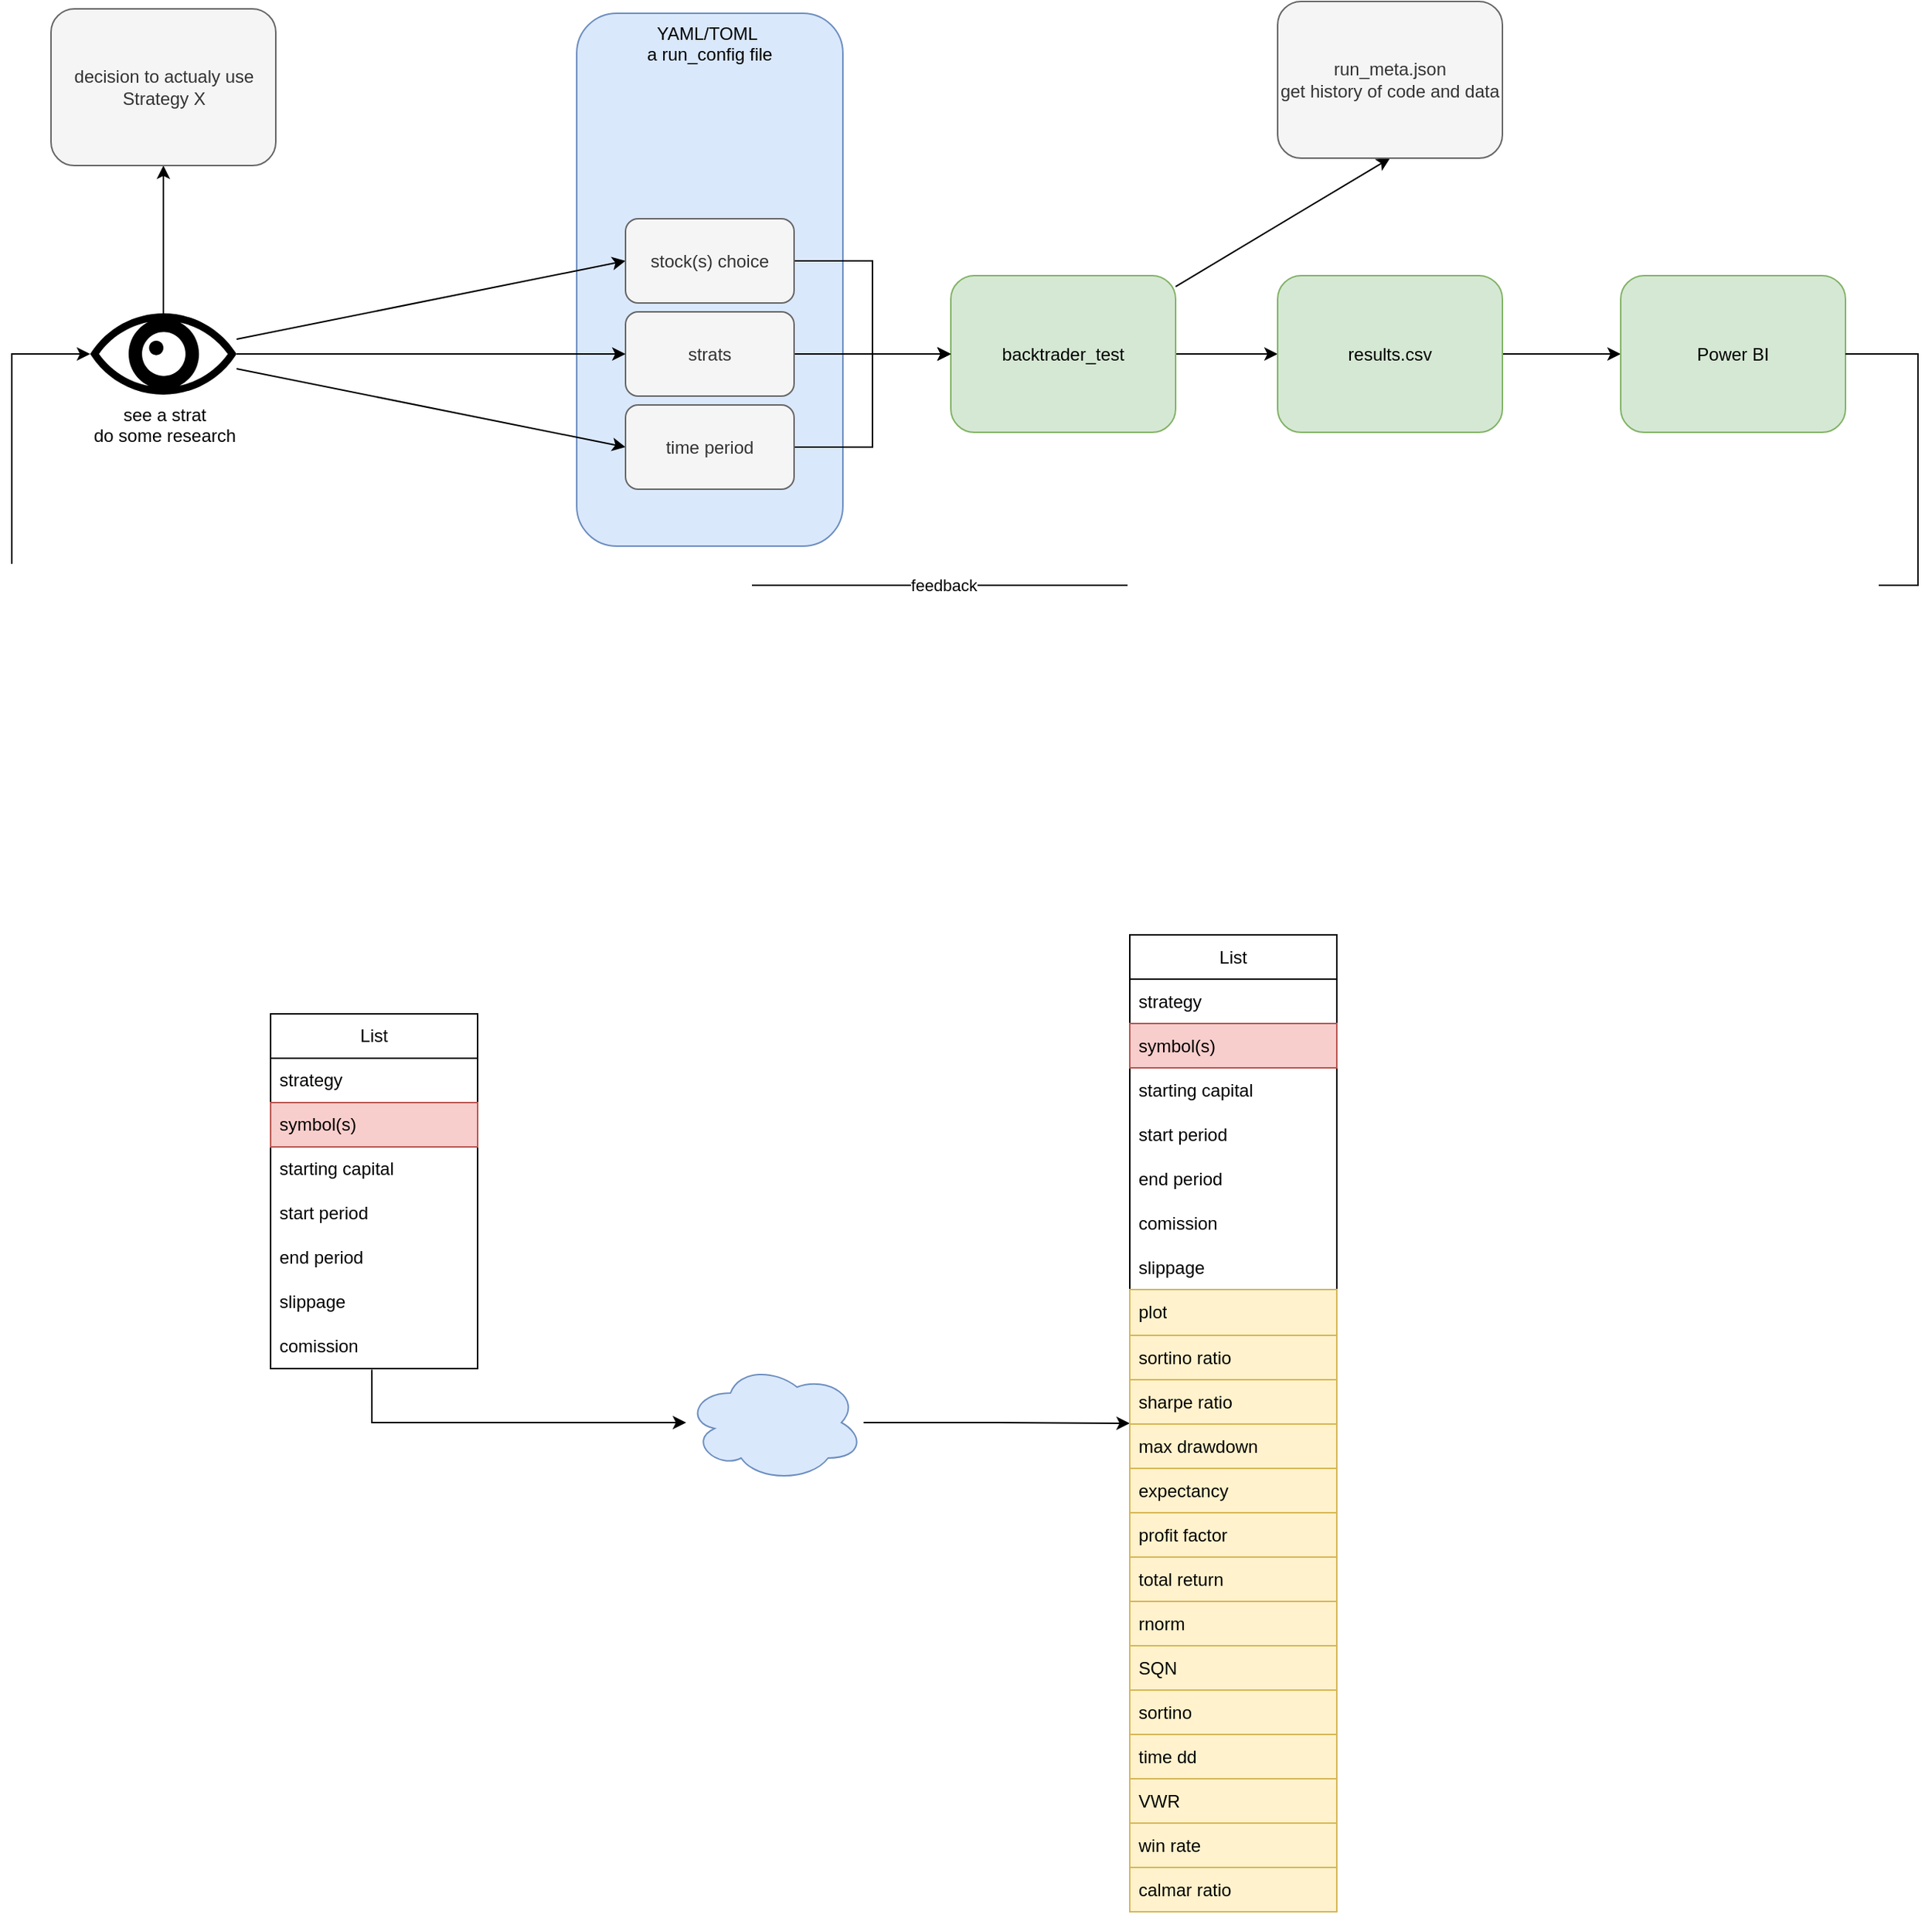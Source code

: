 <mxfile pages="4">
    <diagram name="Page-1" id="PpLuvKgXR1cycfUdP8N_">
        <mxGraphModel dx="1998" dy="768" grid="0" gridSize="10" guides="1" tooltips="1" connect="1" arrows="1" fold="1" page="0" pageScale="1" pageWidth="850" pageHeight="1100" math="0" shadow="0">
            <root>
                <mxCell id="0"/>
                <mxCell id="1" parent="0"/>
                <mxCell id="OttVHMf_RPyd4eU70FB--28" value="YAML/TOML&amp;nbsp;&lt;div&gt;a run_config file&lt;/div&gt;" style="rounded=1;whiteSpace=wrap;html=1;fillColor=#dae8fc;strokeColor=#6c8ebf;verticalAlign=top;" parent="1" vertex="1">
                    <mxGeometry x="161" y="22" width="180" height="360.5" as="geometry"/>
                </mxCell>
                <mxCell id="OttVHMf_RPyd4eU70FB--8" value="" style="edgeStyle=orthogonalEdgeStyle;rounded=0;orthogonalLoop=1;jettySize=auto;html=1;" parent="1" source="OttVHMf_RPyd4eU70FB--1" target="OttVHMf_RPyd4eU70FB--7" edge="1">
                    <mxGeometry relative="1" as="geometry"/>
                </mxCell>
                <mxCell id="OttVHMf_RPyd4eU70FB--1" value="backtrader_test" style="rounded=1;whiteSpace=wrap;html=1;fillColor=#d5e8d4;strokeColor=#82b366;" parent="1" vertex="1">
                    <mxGeometry x="414" y="199.5" width="152" height="106" as="geometry"/>
                </mxCell>
                <mxCell id="OttVHMf_RPyd4eU70FB--6" style="edgeStyle=orthogonalEdgeStyle;rounded=0;orthogonalLoop=1;jettySize=auto;html=1;" parent="1" source="OttVHMf_RPyd4eU70FB--3" target="OttVHMf_RPyd4eU70FB--1" edge="1">
                    <mxGeometry relative="1" as="geometry"/>
                </mxCell>
                <mxCell id="OttVHMf_RPyd4eU70FB--3" value="strats" style="rounded=1;whiteSpace=wrap;html=1;fillColor=#f5f5f5;fontColor=#333333;strokeColor=#666666;" parent="1" vertex="1">
                    <mxGeometry x="194" y="224" width="114" height="57" as="geometry"/>
                </mxCell>
                <mxCell id="OttVHMf_RPyd4eU70FB--5" style="rounded=0;orthogonalLoop=1;jettySize=auto;html=1;" parent="1" source="OttVHMf_RPyd4eU70FB--4" target="OttVHMf_RPyd4eU70FB--3" edge="1">
                    <mxGeometry relative="1" as="geometry"/>
                </mxCell>
                <mxCell id="OttVHMf_RPyd4eU70FB--19" style="rounded=0;orthogonalLoop=1;jettySize=auto;html=1;entryX=0;entryY=0.5;entryDx=0;entryDy=0;" parent="1" source="OttVHMf_RPyd4eU70FB--4" target="OttVHMf_RPyd4eU70FB--13" edge="1">
                    <mxGeometry relative="1" as="geometry"/>
                </mxCell>
                <mxCell id="OttVHMf_RPyd4eU70FB--20" style="rounded=0;orthogonalLoop=1;jettySize=auto;html=1;entryX=0;entryY=0.5;entryDx=0;entryDy=0;" parent="1" source="OttVHMf_RPyd4eU70FB--4" target="OttVHMf_RPyd4eU70FB--15" edge="1">
                    <mxGeometry relative="1" as="geometry"/>
                </mxCell>
                <mxCell id="OttVHMf_RPyd4eU70FB--23" style="edgeStyle=orthogonalEdgeStyle;rounded=0;orthogonalLoop=1;jettySize=auto;html=1;" parent="1" source="OttVHMf_RPyd4eU70FB--4" target="OttVHMf_RPyd4eU70FB--24" edge="1">
                    <mxGeometry relative="1" as="geometry">
                        <mxPoint x="-138" y="70" as="targetPoint"/>
                    </mxGeometry>
                </mxCell>
                <mxCell id="OttVHMf_RPyd4eU70FB--4" value="see a strat&lt;div&gt;do some research&lt;/div&gt;" style="shape=mxgraph.signs.healthcare.eye;html=1;pointerEvents=1;fillColor=#000000;strokeColor=none;verticalLabelPosition=bottom;verticalAlign=top;align=center;" parent="1" vertex="1">
                    <mxGeometry x="-168" y="225" width="99" height="55" as="geometry"/>
                </mxCell>
                <mxCell id="OttVHMf_RPyd4eU70FB--12" value="" style="edgeStyle=orthogonalEdgeStyle;rounded=0;orthogonalLoop=1;jettySize=auto;html=1;" parent="1" source="OttVHMf_RPyd4eU70FB--7" target="OttVHMf_RPyd4eU70FB--11" edge="1">
                    <mxGeometry relative="1" as="geometry"/>
                </mxCell>
                <mxCell id="OttVHMf_RPyd4eU70FB--7" value="results.csv" style="rounded=1;whiteSpace=wrap;html=1;fillColor=#d5e8d4;strokeColor=#82b366;" parent="1" vertex="1">
                    <mxGeometry x="635" y="199.5" width="152" height="106" as="geometry"/>
                </mxCell>
                <mxCell id="OttVHMf_RPyd4eU70FB--27" value="" style="rounded=0;orthogonalLoop=1;jettySize=auto;html=1;entryX=0.5;entryY=1;entryDx=0;entryDy=0;" parent="1" source="OttVHMf_RPyd4eU70FB--1" target="OttVHMf_RPyd4eU70FB--26" edge="1">
                    <mxGeometry relative="1" as="geometry"/>
                </mxCell>
                <mxCell id="OttVHMf_RPyd4eU70FB--11" value="Power BI" style="rounded=1;whiteSpace=wrap;html=1;fillColor=#d5e8d4;strokeColor=#82b366;" parent="1" vertex="1">
                    <mxGeometry x="867" y="199.5" width="152" height="106" as="geometry"/>
                </mxCell>
                <mxCell id="OttVHMf_RPyd4eU70FB--14" style="edgeStyle=orthogonalEdgeStyle;rounded=0;orthogonalLoop=1;jettySize=auto;html=1;" parent="1" source="OttVHMf_RPyd4eU70FB--13" target="OttVHMf_RPyd4eU70FB--1" edge="1">
                    <mxGeometry relative="1" as="geometry"/>
                </mxCell>
                <mxCell id="OttVHMf_RPyd4eU70FB--13" value="stock(s) choice" style="rounded=1;whiteSpace=wrap;html=1;fillColor=#f5f5f5;fontColor=#333333;strokeColor=#666666;" parent="1" vertex="1">
                    <mxGeometry x="194" y="161" width="114" height="57" as="geometry"/>
                </mxCell>
                <mxCell id="OttVHMf_RPyd4eU70FB--16" style="edgeStyle=orthogonalEdgeStyle;rounded=0;orthogonalLoop=1;jettySize=auto;html=1;" parent="1" source="OttVHMf_RPyd4eU70FB--15" target="OttVHMf_RPyd4eU70FB--1" edge="1">
                    <mxGeometry relative="1" as="geometry"/>
                </mxCell>
                <mxCell id="OttVHMf_RPyd4eU70FB--15" value="time period" style="rounded=1;whiteSpace=wrap;html=1;fillColor=#f5f5f5;fontColor=#333333;strokeColor=#666666;" parent="1" vertex="1">
                    <mxGeometry x="194" y="287" width="114" height="57" as="geometry"/>
                </mxCell>
                <mxCell id="OttVHMf_RPyd4eU70FB--21" style="edgeStyle=orthogonalEdgeStyle;rounded=0;orthogonalLoop=1;jettySize=auto;html=1;entryX=0;entryY=0.5;entryDx=0;entryDy=0;entryPerimeter=0;" parent="1" source="OttVHMf_RPyd4eU70FB--11" target="OttVHMf_RPyd4eU70FB--4" edge="1">
                    <mxGeometry relative="1" as="geometry">
                        <Array as="points">
                            <mxPoint x="1068" y="252"/>
                            <mxPoint x="1068" y="409"/>
                            <mxPoint x="-221" y="409"/>
                            <mxPoint x="-221" y="252"/>
                        </Array>
                    </mxGeometry>
                </mxCell>
                <mxCell id="OttVHMf_RPyd4eU70FB--22" value="feedback" style="edgeLabel;html=1;align=center;verticalAlign=middle;resizable=0;points=[];" parent="OttVHMf_RPyd4eU70FB--21" vertex="1" connectable="0">
                    <mxGeometry x="0.015" relative="1" as="geometry">
                        <mxPoint as="offset"/>
                    </mxGeometry>
                </mxCell>
                <mxCell id="OttVHMf_RPyd4eU70FB--24" value="decision to actualy use Strategy X" style="rounded=1;whiteSpace=wrap;html=1;fillColor=#f5f5f5;fontColor=#333333;strokeColor=#666666;" parent="1" vertex="1">
                    <mxGeometry x="-194.5" y="19" width="152" height="106" as="geometry"/>
                </mxCell>
                <mxCell id="OttVHMf_RPyd4eU70FB--26" value="run_meta.json&lt;div&gt;get history of code and data&lt;/div&gt;" style="rounded=1;whiteSpace=wrap;html=1;fillColor=#f5f5f5;fontColor=#333333;strokeColor=#666666;" parent="1" vertex="1">
                    <mxGeometry x="635" y="14" width="152" height="106" as="geometry"/>
                </mxCell>
                <mxCell id="MP7NyrBWsppJ3BY2-yc_-33" style="edgeStyle=orthogonalEdgeStyle;rounded=0;orthogonalLoop=1;jettySize=auto;html=1;" parent="1" source="MP7NyrBWsppJ3BY2-yc_-41" target="MP7NyrBWsppJ3BY2-yc_-8" edge="1">
                    <mxGeometry relative="1" as="geometry">
                        <mxPoint x="429" y="976" as="sourcePoint"/>
                    </mxGeometry>
                </mxCell>
                <mxCell id="MP7NyrBWsppJ3BY2-yc_-32" style="edgeStyle=orthogonalEdgeStyle;rounded=0;orthogonalLoop=1;jettySize=auto;html=1;exitX=0.489;exitY=1.027;exitDx=0;exitDy=0;exitPerimeter=0;" parent="1" source="MP7NyrBWsppJ3BY2-yc_-15" target="MP7NyrBWsppJ3BY2-yc_-41" edge="1">
                    <mxGeometry relative="1" as="geometry">
                        <mxPoint x="124" y="975.524" as="targetPoint"/>
                    </mxGeometry>
                </mxCell>
                <mxCell id="MP7NyrBWsppJ3BY2-yc_-4" value="List" style="swimlane;fontStyle=0;childLayout=stackLayout;horizontal=1;startSize=30;horizontalStack=0;resizeParent=1;resizeParentMax=0;resizeLast=0;collapsible=1;marginBottom=0;whiteSpace=wrap;html=1;" parent="1" vertex="1">
                    <mxGeometry x="-46" y="699" width="140" height="240" as="geometry">
                        <mxRectangle x="-46" y="699" width="54" height="30" as="alternateBounds"/>
                    </mxGeometry>
                </mxCell>
                <mxCell id="MP7NyrBWsppJ3BY2-yc_-5" value="strategy" style="text;strokeColor=none;fillColor=none;align=left;verticalAlign=middle;spacingLeft=4;spacingRight=4;overflow=hidden;points=[[0,0.5],[1,0.5]];portConstraint=eastwest;rotatable=0;whiteSpace=wrap;html=1;" parent="MP7NyrBWsppJ3BY2-yc_-4" vertex="1">
                    <mxGeometry y="30" width="140" height="30" as="geometry"/>
                </mxCell>
                <mxCell id="58ptV76HH5DCuxlVRL2f-1" value="symbol(s)" style="text;strokeColor=#b85450;fillColor=#f8cecc;align=left;verticalAlign=middle;spacingLeft=4;spacingRight=4;overflow=hidden;points=[[0,0.5],[1,0.5]];portConstraint=eastwest;rotatable=0;whiteSpace=wrap;html=1;" parent="MP7NyrBWsppJ3BY2-yc_-4" vertex="1">
                    <mxGeometry y="60" width="140" height="30" as="geometry"/>
                </mxCell>
                <mxCell id="MP7NyrBWsppJ3BY2-yc_-13" value="starting capital" style="text;strokeColor=none;fillColor=none;align=left;verticalAlign=middle;spacingLeft=4;spacingRight=4;overflow=hidden;points=[[0,0.5],[1,0.5]];portConstraint=eastwest;rotatable=0;whiteSpace=wrap;html=1;" parent="MP7NyrBWsppJ3BY2-yc_-4" vertex="1">
                    <mxGeometry y="90" width="140" height="30" as="geometry"/>
                </mxCell>
                <mxCell id="MP7NyrBWsppJ3BY2-yc_-7" value="start period" style="text;strokeColor=none;fillColor=none;align=left;verticalAlign=middle;spacingLeft=4;spacingRight=4;overflow=hidden;points=[[0,0.5],[1,0.5]];portConstraint=eastwest;rotatable=0;whiteSpace=wrap;html=1;" parent="MP7NyrBWsppJ3BY2-yc_-4" vertex="1">
                    <mxGeometry y="120" width="140" height="30" as="geometry"/>
                </mxCell>
                <mxCell id="MP7NyrBWsppJ3BY2-yc_-12" value="end period" style="text;strokeColor=none;fillColor=none;align=left;verticalAlign=middle;spacingLeft=4;spacingRight=4;overflow=hidden;points=[[0,0.5],[1,0.5]];portConstraint=eastwest;rotatable=0;whiteSpace=wrap;html=1;" parent="MP7NyrBWsppJ3BY2-yc_-4" vertex="1">
                    <mxGeometry y="150" width="140" height="30" as="geometry"/>
                </mxCell>
                <mxCell id="MP7NyrBWsppJ3BY2-yc_-16" value="slippage" style="text;strokeColor=none;fillColor=none;align=left;verticalAlign=middle;spacingLeft=4;spacingRight=4;overflow=hidden;points=[[0,0.5],[1,0.5]];portConstraint=eastwest;rotatable=0;whiteSpace=wrap;html=1;" parent="MP7NyrBWsppJ3BY2-yc_-4" vertex="1">
                    <mxGeometry y="180" width="140" height="30" as="geometry"/>
                </mxCell>
                <mxCell id="MP7NyrBWsppJ3BY2-yc_-15" value="comission" style="text;strokeColor=none;fillColor=none;align=left;verticalAlign=middle;spacingLeft=4;spacingRight=4;overflow=hidden;points=[[0,0.5],[1,0.5]];portConstraint=eastwest;rotatable=0;whiteSpace=wrap;html=1;" parent="MP7NyrBWsppJ3BY2-yc_-4" vertex="1">
                    <mxGeometry y="210" width="140" height="30" as="geometry"/>
                </mxCell>
                <mxCell id="MP7NyrBWsppJ3BY2-yc_-8" value="List" style="swimlane;fontStyle=0;childLayout=stackLayout;horizontal=1;startSize=30;horizontalStack=0;resizeParent=1;resizeParentMax=0;resizeLast=0;collapsible=1;marginBottom=0;whiteSpace=wrap;html=1;" parent="1" vertex="1">
                    <mxGeometry x="535" y="645.5" width="140" height="661" as="geometry">
                        <mxRectangle x="535" y="645.5" width="54" height="30" as="alternateBounds"/>
                    </mxGeometry>
                </mxCell>
                <mxCell id="MP7NyrBWsppJ3BY2-yc_-34" value="strategy" style="text;strokeColor=none;fillColor=none;align=left;verticalAlign=middle;spacingLeft=4;spacingRight=4;overflow=hidden;points=[[0,0.5],[1,0.5]];portConstraint=eastwest;rotatable=0;whiteSpace=wrap;html=1;" parent="MP7NyrBWsppJ3BY2-yc_-8" vertex="1">
                    <mxGeometry y="30" width="140" height="30" as="geometry"/>
                </mxCell>
                <mxCell id="MP7NyrBWsppJ3BY2-yc_-35" value="symbol(s)" style="text;strokeColor=#b85450;fillColor=#f8cecc;align=left;verticalAlign=middle;spacingLeft=4;spacingRight=4;overflow=hidden;points=[[0,0.5],[1,0.5]];portConstraint=eastwest;rotatable=0;whiteSpace=wrap;html=1;" parent="MP7NyrBWsppJ3BY2-yc_-8" vertex="1">
                    <mxGeometry y="60" width="140" height="30" as="geometry"/>
                </mxCell>
                <mxCell id="MP7NyrBWsppJ3BY2-yc_-36" value="starting capital" style="text;strokeColor=none;fillColor=none;align=left;verticalAlign=middle;spacingLeft=4;spacingRight=4;overflow=hidden;points=[[0,0.5],[1,0.5]];portConstraint=eastwest;rotatable=0;whiteSpace=wrap;html=1;" parent="MP7NyrBWsppJ3BY2-yc_-8" vertex="1">
                    <mxGeometry y="90" width="140" height="30" as="geometry"/>
                </mxCell>
                <mxCell id="MP7NyrBWsppJ3BY2-yc_-37" value="start period" style="text;strokeColor=none;fillColor=none;align=left;verticalAlign=middle;spacingLeft=4;spacingRight=4;overflow=hidden;points=[[0,0.5],[1,0.5]];portConstraint=eastwest;rotatable=0;whiteSpace=wrap;html=1;" parent="MP7NyrBWsppJ3BY2-yc_-8" vertex="1">
                    <mxGeometry y="120" width="140" height="30" as="geometry"/>
                </mxCell>
                <mxCell id="MP7NyrBWsppJ3BY2-yc_-38" value="end period" style="text;strokeColor=none;fillColor=none;align=left;verticalAlign=middle;spacingLeft=4;spacingRight=4;overflow=hidden;points=[[0,0.5],[1,0.5]];portConstraint=eastwest;rotatable=0;whiteSpace=wrap;html=1;" parent="MP7NyrBWsppJ3BY2-yc_-8" vertex="1">
                    <mxGeometry y="150" width="140" height="30" as="geometry"/>
                </mxCell>
                <mxCell id="MP7NyrBWsppJ3BY2-yc_-40" value="comission" style="text;strokeColor=none;fillColor=none;align=left;verticalAlign=middle;spacingLeft=4;spacingRight=4;overflow=hidden;points=[[0,0.5],[1,0.5]];portConstraint=eastwest;rotatable=0;whiteSpace=wrap;html=1;" parent="MP7NyrBWsppJ3BY2-yc_-8" vertex="1">
                    <mxGeometry y="180" width="140" height="30" as="geometry"/>
                </mxCell>
                <mxCell id="MP7NyrBWsppJ3BY2-yc_-39" value="slippage" style="text;strokeColor=none;fillColor=none;align=left;verticalAlign=middle;spacingLeft=4;spacingRight=4;overflow=hidden;points=[[0,0.5],[1,0.5]];portConstraint=eastwest;rotatable=0;whiteSpace=wrap;html=1;" parent="MP7NyrBWsppJ3BY2-yc_-8" vertex="1">
                    <mxGeometry y="210" width="140" height="30" as="geometry"/>
                </mxCell>
                <mxCell id="MP7NyrBWsppJ3BY2-yc_-9" value="plot" style="text;strokeColor=#d6b656;fillColor=#fff2cc;align=left;verticalAlign=middle;spacingLeft=4;spacingRight=4;overflow=hidden;points=[[0,0.5],[1,0.5]];portConstraint=eastwest;rotatable=0;whiteSpace=wrap;html=1;" parent="MP7NyrBWsppJ3BY2-yc_-8" vertex="1">
                    <mxGeometry y="240" width="140" height="31" as="geometry"/>
                </mxCell>
                <mxCell id="MP7NyrBWsppJ3BY2-yc_-20" value="sortino ratio" style="text;strokeColor=#d6b656;fillColor=#fff2cc;align=left;verticalAlign=middle;spacingLeft=4;spacingRight=4;overflow=hidden;points=[[0,0.5],[1,0.5]];portConstraint=eastwest;rotatable=0;whiteSpace=wrap;html=1;" parent="MP7NyrBWsppJ3BY2-yc_-8" vertex="1">
                    <mxGeometry y="271" width="140" height="30" as="geometry"/>
                </mxCell>
                <mxCell id="MP7NyrBWsppJ3BY2-yc_-19" value="sharpe ratio" style="text;strokeColor=#d6b656;fillColor=#fff2cc;align=left;verticalAlign=middle;spacingLeft=4;spacingRight=4;overflow=hidden;points=[[0,0.5],[1,0.5]];portConstraint=eastwest;rotatable=0;whiteSpace=wrap;html=1;" parent="MP7NyrBWsppJ3BY2-yc_-8" vertex="1">
                    <mxGeometry y="301" width="140" height="30" as="geometry"/>
                </mxCell>
                <mxCell id="MP7NyrBWsppJ3BY2-yc_-22" value="max drawdown" style="text;strokeColor=#d6b656;fillColor=#fff2cc;align=left;verticalAlign=middle;spacingLeft=4;spacingRight=4;overflow=hidden;points=[[0,0.5],[1,0.5]];portConstraint=eastwest;rotatable=0;whiteSpace=wrap;html=1;" parent="MP7NyrBWsppJ3BY2-yc_-8" vertex="1">
                    <mxGeometry y="331" width="140" height="30" as="geometry"/>
                </mxCell>
                <mxCell id="MP7NyrBWsppJ3BY2-yc_-29" value="expectancy" style="text;strokeColor=#d6b656;fillColor=#fff2cc;align=left;verticalAlign=middle;spacingLeft=4;spacingRight=4;overflow=hidden;points=[[0,0.5],[1,0.5]];portConstraint=eastwest;rotatable=0;whiteSpace=wrap;html=1;" parent="MP7NyrBWsppJ3BY2-yc_-8" vertex="1">
                    <mxGeometry y="361" width="140" height="30" as="geometry"/>
                </mxCell>
                <mxCell id="MP7NyrBWsppJ3BY2-yc_-21" value="profit factor" style="text;strokeColor=#d6b656;fillColor=#fff2cc;align=left;verticalAlign=middle;spacingLeft=4;spacingRight=4;overflow=hidden;points=[[0,0.5],[1,0.5]];portConstraint=eastwest;rotatable=0;whiteSpace=wrap;html=1;" parent="MP7NyrBWsppJ3BY2-yc_-8" vertex="1">
                    <mxGeometry y="391" width="140" height="30" as="geometry"/>
                </mxCell>
                <mxCell id="MP7NyrBWsppJ3BY2-yc_-25" value="total return" style="text;strokeColor=#d6b656;fillColor=#fff2cc;align=left;verticalAlign=middle;spacingLeft=4;spacingRight=4;overflow=hidden;points=[[0,0.5],[1,0.5]];portConstraint=eastwest;rotatable=0;whiteSpace=wrap;html=1;" parent="MP7NyrBWsppJ3BY2-yc_-8" vertex="1">
                    <mxGeometry y="421" width="140" height="30" as="geometry"/>
                </mxCell>
                <mxCell id="MP7NyrBWsppJ3BY2-yc_-28" value="rnorm" style="text;strokeColor=#d6b656;fillColor=#fff2cc;align=left;verticalAlign=middle;spacingLeft=4;spacingRight=4;overflow=hidden;points=[[0,0.5],[1,0.5]];portConstraint=eastwest;rotatable=0;whiteSpace=wrap;html=1;" parent="MP7NyrBWsppJ3BY2-yc_-8" vertex="1">
                    <mxGeometry y="451" width="140" height="30" as="geometry"/>
                </mxCell>
                <mxCell id="MP7NyrBWsppJ3BY2-yc_-27" value="SQN" style="text;strokeColor=#d6b656;fillColor=#fff2cc;align=left;verticalAlign=middle;spacingLeft=4;spacingRight=4;overflow=hidden;points=[[0,0.5],[1,0.5]];portConstraint=eastwest;rotatable=0;whiteSpace=wrap;html=1;" parent="MP7NyrBWsppJ3BY2-yc_-8" vertex="1">
                    <mxGeometry y="481" width="140" height="30" as="geometry"/>
                </mxCell>
                <mxCell id="MP7NyrBWsppJ3BY2-yc_-24" value="sortino" style="text;strokeColor=#d6b656;fillColor=#fff2cc;align=left;verticalAlign=middle;spacingLeft=4;spacingRight=4;overflow=hidden;points=[[0,0.5],[1,0.5]];portConstraint=eastwest;rotatable=0;whiteSpace=wrap;html=1;" parent="MP7NyrBWsppJ3BY2-yc_-8" vertex="1">
                    <mxGeometry y="511" width="140" height="30" as="geometry"/>
                </mxCell>
                <mxCell id="MP7NyrBWsppJ3BY2-yc_-30" value="time dd" style="text;strokeColor=#d6b656;fillColor=#fff2cc;align=left;verticalAlign=middle;spacingLeft=4;spacingRight=4;overflow=hidden;points=[[0,0.5],[1,0.5]];portConstraint=eastwest;rotatable=0;whiteSpace=wrap;html=1;" parent="MP7NyrBWsppJ3BY2-yc_-8" vertex="1">
                    <mxGeometry y="541" width="140" height="30" as="geometry"/>
                </mxCell>
                <mxCell id="MP7NyrBWsppJ3BY2-yc_-26" value="VWR" style="text;strokeColor=#d6b656;fillColor=#fff2cc;align=left;verticalAlign=middle;spacingLeft=4;spacingRight=4;overflow=hidden;points=[[0,0.5],[1,0.5]];portConstraint=eastwest;rotatable=0;whiteSpace=wrap;html=1;" parent="MP7NyrBWsppJ3BY2-yc_-8" vertex="1">
                    <mxGeometry y="571" width="140" height="30" as="geometry"/>
                </mxCell>
                <mxCell id="MP7NyrBWsppJ3BY2-yc_-23" value="win rate" style="text;strokeColor=#d6b656;fillColor=#fff2cc;align=left;verticalAlign=middle;spacingLeft=4;spacingRight=4;overflow=hidden;points=[[0,0.5],[1,0.5]];portConstraint=eastwest;rotatable=0;whiteSpace=wrap;html=1;" parent="MP7NyrBWsppJ3BY2-yc_-8" vertex="1">
                    <mxGeometry y="601" width="140" height="30" as="geometry"/>
                </mxCell>
                <mxCell id="MP7NyrBWsppJ3BY2-yc_-18" value="calmar ratio" style="text;strokeColor=#d6b656;fillColor=#fff2cc;align=left;verticalAlign=middle;spacingLeft=4;spacingRight=4;overflow=hidden;points=[[0,0.5],[1,0.5]];portConstraint=eastwest;rotatable=0;whiteSpace=wrap;html=1;" parent="MP7NyrBWsppJ3BY2-yc_-8" vertex="1">
                    <mxGeometry y="631" width="140" height="30" as="geometry"/>
                </mxCell>
                <mxCell id="MP7NyrBWsppJ3BY2-yc_-41" value="" style="ellipse;shape=cloud;whiteSpace=wrap;html=1;fillColor=#dae8fc;strokeColor=#6c8ebf;" parent="1" vertex="1">
                    <mxGeometry x="235" y="935.5" width="120" height="80" as="geometry"/>
                </mxCell>
            </root>
        </mxGraphModel>
    </diagram>
    <diagram id="wu6eLkEy-QLBU9SzQ8Wd" name="Page-2">
        <mxGraphModel dx="1383" dy="983" grid="0" gridSize="10" guides="1" tooltips="1" connect="1" arrows="1" fold="1" page="0" pageScale="1" pageWidth="850" pageHeight="1100" math="0" shadow="0">
            <root>
                <mxCell id="0"/>
                <mxCell id="1" parent="0"/>
                <mxCell id="2_683GzcOg6-tzV2Ec2P-1" value="todo" style="swimlane;fontStyle=0;childLayout=stackLayout;horizontal=1;startSize=30;horizontalStack=0;resizeParent=1;resizeParentMax=0;resizeLast=0;collapsible=1;marginBottom=0;whiteSpace=wrap;html=1;fillColor=#dae8fc;strokeColor=#6c8ebf;" parent="1" vertex="1">
                    <mxGeometry x="-136" y="-201" width="300" height="120" as="geometry"/>
                </mxCell>
                <mxCell id="uV68EcK6joVEOVaFNvzS-14" value="BTC seulement 200 valeures extraite d&#39;alpha" style="text;strokeColor=#d79b00;fillColor=#ffe6cc;align=left;verticalAlign=middle;spacingLeft=4;spacingRight=4;overflow=hidden;points=[[0,0.5],[1,0.5]];portConstraint=eastwest;rotatable=0;whiteSpace=wrap;html=1;strokeWidth=1;opacity=50;" parent="2_683GzcOg6-tzV2Ec2P-1" vertex="1">
                    <mxGeometry y="30" width="300" height="30" as="geometry"/>
                </mxCell>
                <mxCell id="-RUpofSE1hd5LHela24s-1" value="l&#39;import utilisant stooq prend pas en compte le fichier de config yaml" style="text;strokeColor=#d79b00;fillColor=#ffe6cc;align=left;verticalAlign=middle;spacingLeft=4;spacingRight=4;overflow=hidden;points=[[0,0.5],[1,0.5]];portConstraint=eastwest;rotatable=0;whiteSpace=wrap;html=1;strokeWidth=1;opacity=50;" parent="2_683GzcOg6-tzV2Ec2P-1" vertex="1">
                    <mxGeometry y="60" width="300" height="30" as="geometry"/>
                </mxCell>
                <mxCell id="uV68EcK6joVEOVaFNvzS-4" value="aucun compte rendu d&#39;éxécution + meilleur visu de return" style="text;align=left;verticalAlign=middle;spacingLeft=4;spacingRight=4;overflow=hidden;points=[[0,0.5],[1,0.5]];portConstraint=eastwest;rotatable=0;whiteSpace=wrap;html=1;strokeWidth=1;opacity=50;" parent="2_683GzcOg6-tzV2Ec2P-1" vertex="1">
                    <mxGeometry y="90" width="300" height="30" as="geometry"/>
                </mxCell>
                <mxCell id="2_683GzcOg6-tzV2Ec2P-5" value="done" style="swimlane;fontStyle=0;childLayout=stackLayout;horizontal=1;startSize=30;horizontalStack=0;resizeParent=1;resizeParentMax=0;resizeLast=0;collapsible=1;marginBottom=0;whiteSpace=wrap;html=1;fillColor=#d5e8d4;strokeColor=#82b366;" parent="1" vertex="1">
                    <mxGeometry x="164" y="-201" width="300" height="264" as="geometry"/>
                </mxCell>
                <mxCell id="2_683GzcOg6-tzV2Ec2P-3" value="results.csv" style="text;strokeColor=#7D7D7D;fillColor=none;align=left;verticalAlign=middle;spacingLeft=4;spacingRight=4;overflow=hidden;points=[[0,0.5],[1,0.5]];portConstraint=eastwest;rotatable=0;whiteSpace=wrap;html=1;strokeWidth=1;opacity=50;" parent="2_683GzcOg6-tzV2Ec2P-5" vertex="1">
                    <mxGeometry y="30" width="300" height="30" as="geometry"/>
                </mxCell>
                <mxCell id="uV68EcK6joVEOVaFNvzS-5" value="mettre en place une étude de la P-value des indicateurs à l&#39;aide de permutation backtesting" style="text;strokeColor=#d79b00;fillColor=#ffe6cc;align=left;verticalAlign=middle;spacingLeft=4;spacingRight=4;overflow=hidden;points=[[0,0.5],[1,0.5]];portConstraint=eastwest;rotatable=0;whiteSpace=wrap;html=1;strokeWidth=1;opacity=50;" parent="2_683GzcOg6-tzV2Ec2P-5" vertex="1">
                    <mxGeometry y="60" width="300" height="30" as="geometry"/>
                </mxCell>
                <mxCell id="2_683GzcOg6-tzV2Ec2P-2" value="single config file YAML/TOML" style="text;strokeColor=#7D7D7D;fillColor=none;align=left;verticalAlign=middle;spacingLeft=4;spacingRight=4;overflow=hidden;points=[[0,0.5],[1,0.5]];portConstraint=eastwest;rotatable=0;whiteSpace=wrap;html=1;strokeWidth=1;opacity=50;" parent="2_683GzcOg6-tzV2Ec2P-5" vertex="1">
                    <mxGeometry y="90" width="300" height="30" as="geometry"/>
                </mxCell>
                <mxCell id="uV68EcK6joVEOVaFNvzS-1" value="power bi erreur de filtre quand rien n&#39;est coché, prend la valeure minimum(kpi remplacé par gauge)" style="text;strokeColor=#b85450;fillColor=#f8cecc;align=left;verticalAlign=middle;spacingLeft=4;spacingRight=4;overflow=hidden;points=[[0,0.5],[1,0.5]];portConstraint=eastwest;rotatable=0;whiteSpace=wrap;html=1;strokeWidth=1;opacity=50;" parent="2_683GzcOg6-tzV2Ec2P-5" vertex="1">
                    <mxGeometry y="120" width="300" height="30" as="geometry"/>
                </mxCell>
                <mxCell id="uV68EcK6joVEOVaFNvzS-13" value="alpha et stooqdl ne sont pas solicité lors de l&#39;import des 500 tickers, ça force yfinance à importer&amp;nbsp; -&amp;gt; LAG colossal" style="text;strokeColor=#b85450;fillColor=#f8cecc;align=left;verticalAlign=middle;spacingLeft=4;spacingRight=4;overflow=hidden;points=[[0,0.5],[1,0.5]];portConstraint=eastwest;rotatable=0;whiteSpace=wrap;html=1;strokeWidth=1;opacity=50;" parent="2_683GzcOg6-tzV2Ec2P-5" vertex="1">
                    <mxGeometry y="150" width="300" height="54" as="geometry"/>
                </mxCell>
                <mxCell id="uV68EcK6joVEOVaFNvzS-2" value="div/0 quand on essaie de faire la liste des 500 tickers" style="text;strokeColor=#7D7D7D;fillColor=none;align=left;verticalAlign=middle;spacingLeft=4;spacingRight=4;overflow=hidden;points=[[0,0.5],[1,0.5]];portConstraint=eastwest;rotatable=0;whiteSpace=wrap;html=1;strokeWidth=1;opacity=50;" parent="2_683GzcOg6-tzV2Ec2P-5" vertex="1">
                    <mxGeometry y="204" width="300" height="30" as="geometry"/>
                </mxCell>
                <mxCell id="2_683GzcOg6-tzV2Ec2P-4" value="power BI visual" style="text;strokeColor=#7D7D7D;fillColor=none;align=left;verticalAlign=middle;spacingLeft=4;spacingRight=4;overflow=hidden;points=[[0,0.5],[1,0.5]];portConstraint=eastwest;rotatable=0;whiteSpace=wrap;html=1;strokeWidth=1;opacity=50;" parent="2_683GzcOg6-tzV2Ec2P-5" vertex="1">
                    <mxGeometry y="234" width="300" height="30" as="geometry"/>
                </mxCell>
                <mxCell id="CI9pJ-zGez9JW0cDsPLs-1" value="ignored" style="swimlane;fontStyle=0;childLayout=stackLayout;horizontal=1;startSize=30;horizontalStack=0;resizeParent=1;resizeParentMax=0;resizeLast=0;collapsible=1;marginBottom=0;whiteSpace=wrap;html=1;fillColor=#f8cecc;strokeColor=#b85450;" vertex="1" parent="1">
                    <mxGeometry x="464" y="-201" width="300" height="90" as="geometry"/>
                </mxCell>
                <mxCell id="eo-tqrcWiLPqT2ft7SG5-1" value="run_meta.json trace of code used and results of that code" style="text;strokeColor=#7D7D7D;fillColor=none;align=left;verticalAlign=middle;spacingLeft=4;spacingRight=4;overflow=hidden;points=[[0,0.5],[1,0.5]];portConstraint=eastwest;rotatable=0;whiteSpace=wrap;html=1;strokeWidth=1;opacity=50;" parent="CI9pJ-zGez9JW0cDsPLs-1" vertex="1">
                    <mxGeometry y="30" width="300" height="30" as="geometry"/>
                </mxCell>
                <mxCell id="uV68EcK6joVEOVaFNvzS-3" value="trop de tickers ignoré lors de la liste de 500" style="text;strokeColor=#d6b656;fillColor=#fff2cc;align=left;verticalAlign=middle;spacingLeft=4;spacingRight=4;overflow=hidden;points=[[0,0.5],[1,0.5]];portConstraint=eastwest;rotatable=0;whiteSpace=wrap;html=1;strokeWidth=1;opacity=50;" parent="CI9pJ-zGez9JW0cDsPLs-1" vertex="1">
                    <mxGeometry y="60" width="300" height="30" as="geometry"/>
                </mxCell>
            </root>
        </mxGraphModel>
    </diagram>
    <diagram id="z7ww-3QPRUB0mfgvtWjP" name="Page-3">
        <mxGraphModel dx="1141" dy="677" grid="1" gridSize="10" guides="1" tooltips="1" connect="1" arrows="1" fold="1" page="1" pageScale="1" pageWidth="850" pageHeight="1100" math="0" shadow="0">
            <root>
                <mxCell id="0"/>
                <mxCell id="1" parent="0"/>
                <mxCell id="Z85VfLSoGlAw_amBVROT-1" value="Stooq" style="rounded=1;whiteSpace=wrap;html=1;fillColor=#d5e8d4;strokeColor=#82b366;" parent="1" vertex="1">
                    <mxGeometry x="50" y="130" width="190" height="130" as="geometry"/>
                </mxCell>
                <mxCell id="Z85VfLSoGlAw_amBVROT-2" value="Polygon" style="rounded=1;whiteSpace=wrap;html=1;" parent="1" vertex="1">
                    <mxGeometry x="260" y="130" width="190" height="130" as="geometry"/>
                </mxCell>
                <mxCell id="Z85VfLSoGlAw_amBVROT-3" value="Alpha Vantage" style="rounded=1;whiteSpace=wrap;html=1;fillColor=#d5e8d4;strokeColor=#82b366;" parent="1" vertex="1">
                    <mxGeometry x="450" y="130" width="190" height="130" as="geometry"/>
                </mxCell>
                <mxCell id="JKdoJgSeVnA_RLSkaAY_-1" value="&lt;br&gt;&lt;table&gt;&lt;thead&gt;&lt;tr&gt;&lt;th&gt;#&lt;/th&gt;&lt;th&gt;Section&lt;/th&gt;&lt;th&gt;What it must contain&lt;/th&gt;&lt;th&gt;Why it matters&lt;/th&gt;&lt;/tr&gt;&lt;/thead&gt;&lt;tbody&gt;&lt;tr&gt;&lt;td&gt;&lt;strong&gt;0&lt;/strong&gt;&lt;/td&gt;&lt;td&gt;&lt;strong&gt;Front Matter&lt;/strong&gt;&lt;/td&gt;&lt;td&gt;• Title, author(s), version/date• Confidentiality &amp;amp; disclaimers&lt;/td&gt;&lt;td&gt;Sets context; traceability.&lt;/td&gt;&lt;/tr&gt;&lt;tr&gt;&lt;td&gt;&lt;strong&gt;1&lt;/strong&gt;&lt;/td&gt;&lt;td&gt;&lt;strong&gt;Executive Summary&lt;/strong&gt;&lt;/td&gt;&lt;td&gt;• One-paragraph strategy thesis• Headline performance (CAGR, Sharpe, Max-DD)• Single-sentence verdict (“Reject H₀ at 5 %; ready for paper-trade”)&lt;/td&gt;&lt;td&gt;Busy readers decide in 60 s whether to dive deeper.&lt;/td&gt;&lt;/tr&gt;&lt;tr&gt;&lt;td&gt;&lt;strong&gt;2&lt;/strong&gt;&lt;/td&gt;&lt;td&gt;&lt;strong&gt;Hypothesis &amp;amp; Objectives&lt;/strong&gt;&lt;/td&gt;&lt;td&gt;• Economic intuition / market anomaly• Null &amp;amp; alternative hypotheses• Target use-case (alpha, hedge, market-making)&lt;/td&gt;&lt;td&gt;Frames every subsequent metric and test.&lt;/td&gt;&lt;/tr&gt;&lt;tr&gt;&lt;td&gt;&lt;strong&gt;3&lt;/strong&gt;&lt;/td&gt;&lt;td&gt;&lt;strong&gt;Data &amp;amp; Sample&lt;/strong&gt;&lt;/td&gt;&lt;td&gt;• Source(s), asset universe, date range, bar frequency• Adjustments (splits, dividends), survivorship bias handling• Data-quality stats (% gaps, corrections)&lt;/td&gt;&lt;td&gt;Garbage-in-garbage-out guardrail.&lt;/td&gt;&lt;/tr&gt;&lt;tr&gt;&lt;td&gt;&lt;strong&gt;4&lt;/strong&gt;&lt;/td&gt;&lt;td&gt;&lt;strong&gt;Backtest Methodology&lt;/strong&gt;&lt;/td&gt;&lt;td&gt;• Engine &amp;amp; version (e.g., Backtrader 1.9.78)• Transaction-cost model (commissions, slippage, borrow fees)• Position sizing, leverage limits• In-sample / out-of-sample splits, walk-forward scheme&lt;/td&gt;&lt;td&gt;Ensures results are reproducible and not over-optimistic.&lt;/td&gt;&lt;/tr&gt;&lt;tr&gt;&lt;td&gt;&lt;strong&gt;5&lt;/strong&gt;&lt;/td&gt;&lt;td&gt;&lt;strong&gt;Strategy Specification&lt;/strong&gt;&lt;/td&gt;&lt;td&gt;• Pseudocode or flow diagram• Parameter values &amp;amp; ranges• Dependency list (indicators, risk filters)&lt;/td&gt;&lt;td&gt;Lets another quant implement it verbatim.&lt;/td&gt;&lt;/tr&gt;&lt;tr&gt;&lt;td&gt;&lt;strong&gt;6&lt;/strong&gt;&lt;/td&gt;&lt;td&gt;&lt;strong&gt;Indicator Deep-Dive&lt;/strong&gt;&lt;/td&gt;&lt;td&gt;For each indicator:• Formula, parameters• Role (signal, filter, scaler)• Interpretation of readings• Statistical validity (p-values)• Limitations&lt;/td&gt;&lt;td&gt;Shows the microscopic evidence behind each rule.&lt;/td&gt;&lt;/tr&gt;&lt;tr&gt;&lt;td&gt;&lt;strong&gt;7&lt;/strong&gt;&lt;/td&gt;&lt;td&gt;&lt;strong&gt;Performance Results&lt;/strong&gt;&lt;/td&gt;&lt;td&gt;• Equity curve(s) &amp;amp; table of KPIs: CAGR, vol, Sharpe, Sortino, Calmar, hit-rate, payoff ratio• Per-year, per-asset breakdowns• Heat maps or box-plots&lt;/td&gt;&lt;td&gt;Core deliverable: “Does it make money?”&lt;/td&gt;&lt;/tr&gt;&lt;tr&gt;&lt;td&gt;&lt;strong&gt;8&lt;/strong&gt;&lt;/td&gt;&lt;td&gt;&lt;strong&gt;Risk Analysis&lt;/strong&gt;&lt;/td&gt;&lt;td&gt;• Max &amp;amp; average drawdown, duration• Rolling Sharpe / volatility plots• Tail metrics (VaR, CVaR, worst 1-day/5-day loss)• Exposure/turnover stats&lt;/td&gt;&lt;td&gt;Quantifies pain and capital efficiency.&lt;/td&gt;&lt;/tr&gt;&lt;tr&gt;&lt;td&gt;&lt;strong&gt;9&lt;/strong&gt;&lt;/td&gt;&lt;td&gt;&lt;strong&gt;Statistical Significance&lt;/strong&gt;&lt;/td&gt;&lt;td&gt;• Test description (permutation, bootstrap, t-test, etc.)• p-values with multiple-testing adjustment• Economic vs. statistical significance commentary&lt;/td&gt;&lt;td&gt;Separates luck from skill.&lt;/td&gt;&lt;/tr&gt;&lt;tr&gt;&lt;td&gt;&lt;strong&gt;10&lt;/strong&gt;&lt;/td&gt;&lt;td&gt;&lt;strong&gt;Robustness &amp;amp; Sensitivity&lt;/strong&gt;&lt;/td&gt;&lt;td&gt;• Parameter sweeps / tornado charts• Walk-forward or expanding-window results• Stress tests: higher costs, delayed fills, data-source swap&lt;/td&gt;&lt;td&gt;Demonstrates stability outside the sweet spot.&lt;/td&gt;&lt;/tr&gt;&lt;tr&gt;&lt;td&gt;&lt;strong&gt;11&lt;/strong&gt;&lt;/td&gt;&lt;td&gt;&lt;strong&gt;Benchmark &amp;amp; Peer Comparison&lt;/strong&gt;&lt;/td&gt;&lt;td&gt;• Passive index, factor portfolio, or alternative strategy• Excess return &amp;amp; information ratio• Correlations&lt;/td&gt;&lt;td&gt;Shows incremental value.&lt;/td&gt;&lt;/tr&gt;&lt;tr&gt;&lt;td&gt;&lt;strong&gt;12&lt;/strong&gt;&lt;/td&gt;&lt;td&gt;&lt;strong&gt;Operational Considerations&lt;/strong&gt;&lt;/td&gt;&lt;td&gt;• Liquidity &amp;amp; market-impact estimate• Trade schedule (intraday timing, end-of-day)• Tech stack, data latency, fail-safes&lt;/td&gt;&lt;td&gt;Bridges research and live deployment.&lt;/td&gt;&lt;/tr&gt;&lt;tr&gt;&lt;td&gt;&lt;strong&gt;13&lt;/strong&gt;&lt;/td&gt;&lt;td&gt;&lt;strong&gt;Discussion &amp;amp; Conclusions&lt;/strong&gt;&lt;/td&gt;&lt;td&gt;• Key strengths &amp;amp; failure modes• Risk/return trade-off evaluation• Next-step roadmap (paper-trade, parameter retune, kill)&lt;/td&gt;&lt;td&gt;Synthesises evidence into a decision.&lt;/td&gt;&lt;/tr&gt;&lt;tr&gt;&lt;td&gt;&lt;strong&gt;14&lt;/strong&gt;&lt;/td&gt;&lt;td&gt;&lt;strong&gt;Appendices&lt;/strong&gt;&lt;/td&gt;&lt;td&gt;• Full code listings / git commit hash• Parameter tables, additional figs• Glossary of terms• Raw stats dumps (CSV)&lt;/td&gt;&lt;td&gt;Keeps main body lean while retaining full transparency.&lt;/td&gt;&lt;/tr&gt;&lt;/tbody&gt;&lt;/table&gt;" style="text;whiteSpace=wrap;html=1;verticalAlign=top;" vertex="1" parent="1">
                    <mxGeometry x="425" y="320" width="1125" height="550" as="geometry"/>
                </mxCell>
            </root>
        </mxGraphModel>
    </diagram>
    <diagram id="tqpqIosppI1DwAaFI1QR" name="architecture">
        <mxGraphModel dx="1426" dy="446" grid="0" gridSize="10" guides="1" tooltips="1" connect="1" arrows="1" fold="1" page="0" pageScale="1" pageWidth="850" pageHeight="1100" math="0" shadow="0">
            <root>
                <mxCell id="0"/>
                <mxCell id="1" parent="0"/>
                <mxCell id="8nP93zWZ0W2r0BhVzif6-100" style="edgeStyle=orthogonalEdgeStyle;rounded=0;orthogonalLoop=1;jettySize=auto;html=1;" edge="1" parent="1" source="8nP93zWZ0W2r0BhVzif6-92" target="8nP93zWZ0W2r0BhVzif6-62">
                    <mxGeometry relative="1" as="geometry"/>
                </mxCell>
                <mxCell id="8nP93zWZ0W2r0BhVzif6-92" value="datalake&lt;div&gt;HDFS&lt;/div&gt;&lt;div&gt;&lt;div&gt;Store raw historical data in compressed, queryable format.&lt;/div&gt;&lt;div&gt;&lt;br&gt;&lt;/div&gt;&lt;/div&gt;" style="rounded=1;whiteSpace=wrap;html=1;verticalAlign=top;" vertex="1" parent="1">
                    <mxGeometry x="1761" y="1149" width="498" height="244" as="geometry"/>
                </mxCell>
                <mxCell id="8nP93zWZ0W2r0BhVzif6-89" style="edgeStyle=orthogonalEdgeStyle;rounded=0;orthogonalLoop=1;jettySize=auto;html=1;" edge="1" parent="1" source="8nP93zWZ0W2r0BhVzif6-80" target="8nP93zWZ0W2r0BhVzif6-82">
                    <mxGeometry relative="1" as="geometry"/>
                </mxCell>
                <mxCell id="8nP93zWZ0W2r0BhVzif6-80" value="Experiment Tracker&amp;nbsp;&lt;div&gt;CSV Logs&lt;/div&gt;" style="rounded=1;whiteSpace=wrap;html=1;verticalAlign=top;" vertex="1" parent="1">
                    <mxGeometry x="1761" y="1419" width="498" height="244" as="geometry"/>
                </mxCell>
                <mxCell id="8nP93zWZ0W2r0BhVzif6-30" style="edgeStyle=orthogonalEdgeStyle;rounded=0;orthogonalLoop=1;jettySize=auto;html=1;" edge="1" parent="1" source="8nP93zWZ0W2r0BhVzif6-22" target="8nP93zWZ0W2r0BhVzif6-23">
                    <mxGeometry relative="1" as="geometry"/>
                </mxCell>
                <mxCell id="8nP93zWZ0W2r0BhVzif6-22" value="ingestion layer&lt;div&gt;KAFKA&lt;/div&gt;" style="rounded=1;whiteSpace=wrap;html=1;" vertex="1" parent="1">
                    <mxGeometry x="396" y="1064" width="647" height="50" as="geometry"/>
                </mxCell>
                <mxCell id="8nP93zWZ0W2r0BhVzif6-32" style="edgeStyle=orthogonalEdgeStyle;rounded=0;orthogonalLoop=1;jettySize=auto;html=1;" edge="1" parent="1" source="8nP93zWZ0W2r0BhVzif6-23" target="8nP93zWZ0W2r0BhVzif6-24">
                    <mxGeometry relative="1" as="geometry"/>
                </mxCell>
                <mxCell id="8nP93zWZ0W2r0BhVzif6-23" value="raw datalake&lt;div&gt;HDFS&lt;/div&gt;" style="rounded=1;whiteSpace=wrap;html=1;" vertex="1" parent="1">
                    <mxGeometry x="396" y="1132" width="647" height="50" as="geometry"/>
                </mxCell>
                <mxCell id="8nP93zWZ0W2r0BhVzif6-31" style="edgeStyle=orthogonalEdgeStyle;rounded=0;orthogonalLoop=1;jettySize=auto;html=1;" edge="1" parent="1" source="8nP93zWZ0W2r0BhVzif6-24" target="8nP93zWZ0W2r0BhVzif6-25">
                    <mxGeometry relative="1" as="geometry"/>
                </mxCell>
                <mxCell id="8nP93zWZ0W2r0BhVzif6-24" value="feature pipeline (factor generation)&lt;div&gt;SPARK&lt;/div&gt;" style="rounded=1;whiteSpace=wrap;html=1;" vertex="1" parent="1">
                    <mxGeometry x="396" y="1199" width="647" height="50" as="geometry"/>
                </mxCell>
                <mxCell id="8nP93zWZ0W2r0BhVzif6-33" style="edgeStyle=orthogonalEdgeStyle;rounded=0;orthogonalLoop=1;jettySize=auto;html=1;" edge="1" parent="1" source="8nP93zWZ0W2r0BhVzif6-25" target="8nP93zWZ0W2r0BhVzif6-26">
                    <mxGeometry relative="1" as="geometry"/>
                </mxCell>
                <mxCell id="8nP93zWZ0W2r0BhVzif6-25" value="&lt;div&gt;&amp;nbsp;Research Engine&amp;nbsp;&lt;span style=&quot;background-color: transparent; color: light-dark(rgb(0, 0, 0), rgb(255, 255, 255));&quot;&gt;(Backtester, Permutation&amp;nbsp;&lt;/span&gt;&lt;span style=&quot;background-color: transparent; color: light-dark(rgb(0, 0, 0), rgb(255, 255, 255));&quot;&gt;Test, Tuning)&amp;nbsp;&amp;nbsp;&lt;/span&gt;&lt;/div&gt;&lt;div&gt;&lt;span style=&quot;background-color: transparent; color: light-dark(rgb(0, 0, 0), rgb(255, 255, 255));&quot;&gt;C++ / Python ?&lt;/span&gt;&lt;/div&gt;" style="rounded=1;whiteSpace=wrap;html=1;" vertex="1" parent="1">
                    <mxGeometry x="396" y="1267" width="647" height="50" as="geometry"/>
                </mxCell>
                <mxCell id="8nP93zWZ0W2r0BhVzif6-34" style="edgeStyle=orthogonalEdgeStyle;rounded=0;orthogonalLoop=1;jettySize=auto;html=1;" edge="1" parent="1" source="8nP93zWZ0W2r0BhVzif6-26" target="8nP93zWZ0W2r0BhVzif6-27">
                    <mxGeometry relative="1" as="geometry"/>
                </mxCell>
                <mxCell id="8nP93zWZ0W2r0BhVzif6-26" value="Experiment Tracker&amp;nbsp;&lt;div&gt;CSV Logs&lt;/div&gt;" style="rounded=1;whiteSpace=wrap;html=1;" vertex="1" parent="1">
                    <mxGeometry x="396" y="1334" width="647" height="50" as="geometry"/>
                </mxCell>
                <mxCell id="8nP93zWZ0W2r0BhVzif6-27" value="Dashboard / UI&amp;nbsp;&lt;div&gt;grafana / elastic ?&lt;/div&gt;" style="rounded=1;whiteSpace=wrap;html=1;" vertex="1" parent="1">
                    <mxGeometry x="396" y="1402" width="647" height="50" as="geometry"/>
                </mxCell>
                <mxCell id="8nP93zWZ0W2r0BhVzif6-29" style="edgeStyle=orthogonalEdgeStyle;rounded=0;orthogonalLoop=1;jettySize=auto;html=1;" edge="1" parent="1">
                    <mxGeometry relative="1" as="geometry">
                        <mxPoint x="732" y="1018" as="sourcePoint"/>
                        <mxPoint x="732" y="1064" as="targetPoint"/>
                    </mxGeometry>
                </mxCell>
                <mxCell id="8nP93zWZ0W2r0BhVzif6-28" value="market data feed&lt;div&gt;API&lt;/div&gt;" style="rounded=1;whiteSpace=wrap;html=1;" vertex="1" parent="1">
                    <mxGeometry x="396" y="968" width="647" height="50" as="geometry"/>
                </mxCell>
                <mxCell id="8nP93zWZ0W2r0BhVzif6-60" style="edgeStyle=orthogonalEdgeStyle;rounded=0;orthogonalLoop=1;jettySize=auto;html=1;" edge="1" parent="1" source="8nP93zWZ0W2r0BhVzif6-35" target="8nP93zWZ0W2r0BhVzif6-44">
                    <mxGeometry relative="1" as="geometry"/>
                </mxCell>
                <mxCell id="8nP93zWZ0W2r0BhVzif6-35" value="market data feed&lt;div&gt;API&lt;/div&gt;&lt;div&gt;&lt;div&gt;Get price, volume, fundamentals, and alt-data from external providers.&lt;/div&gt;&lt;/div&gt;" style="rounded=1;whiteSpace=wrap;html=1;verticalAlign=top;" vertex="1" parent="1">
                    <mxGeometry x="1238" y="875" width="473" height="241" as="geometry"/>
                </mxCell>
                <mxCell id="8nP93zWZ0W2r0BhVzif6-36" value="sources :&lt;table&gt;&lt;tbody&gt;&lt;tr data-end=&quot;589&quot; data-start=&quot;500&quot;&gt;&lt;td data-end=&quot;589&quot; data-start=&quot;517&quot; data-col-size=&quot;md&quot;&gt;Polygon, Yahoo Finance, Binance, Interactive Brokers, Tiingo, Quandl&lt;/td&gt;&lt;/tr&gt;&lt;/tbody&gt;&lt;/table&gt;" style="rounded=0;whiteSpace=wrap;html=1;" vertex="1" parent="1">
                    <mxGeometry x="1254" y="930" width="220" height="50" as="geometry"/>
                </mxCell>
                <mxCell id="8nP93zWZ0W2r0BhVzif6-37" value="types :&amp;nbsp;&lt;div&gt;OHLCV, tick, order book, fundamentals, news&lt;/div&gt;" style="rounded=0;whiteSpace=wrap;html=1;" vertex="1" parent="1">
                    <mxGeometry x="1482" y="930" width="220" height="50" as="geometry"/>
                </mxCell>
                <mxCell id="8nP93zWZ0W2r0BhVzif6-40" value="format :&amp;nbsp;&lt;div&gt;JSON / CSV via REST&lt;/div&gt;" style="rounded=0;whiteSpace=wrap;html=1;" vertex="1" parent="1">
                    <mxGeometry x="1254" y="991" width="220" height="50" as="geometry"/>
                </mxCell>
                <mxCell id="8nP93zWZ0W2r0BhVzif6-41" value="transport :&amp;nbsp;&lt;div&gt;API Pull (requests), WebSocket (for tick)&lt;/div&gt;" style="rounded=0;whiteSpace=wrap;html=1;" vertex="1" parent="1">
                    <mxGeometry x="1482" y="991" width="220" height="50" as="geometry"/>
                </mxCell>
                <mxCell id="8nP93zWZ0W2r0BhVzif6-43" value="Tech :&amp;nbsp;&lt;div&gt;&lt;code data-end=&quot;788&quot; data-start=&quot;778&quot;&gt;requests&lt;/code&gt;, &lt;code data-end=&quot;802&quot; data-start=&quot;790&quot;&gt;websockets&lt;/code&gt;, &lt;code data-end=&quot;810&quot; data-start=&quot;804&quot;&gt;ccxt&lt;/code&gt;, or custom REST clients&lt;/div&gt;" style="rounded=0;whiteSpace=wrap;html=1;" vertex="1" parent="1">
                    <mxGeometry x="1254" y="1051" width="220" height="50" as="geometry"/>
                </mxCell>
                <mxCell id="8nP93zWZ0W2r0BhVzif6-61" style="edgeStyle=orthogonalEdgeStyle;rounded=0;orthogonalLoop=1;jettySize=auto;html=1;" edge="1" parent="1" source="8nP93zWZ0W2r0BhVzif6-44" target="8nP93zWZ0W2r0BhVzif6-92">
                    <mxGeometry relative="1" as="geometry">
                        <mxPoint x="2008" y="1149.0" as="targetPoint"/>
                    </mxGeometry>
                </mxCell>
                <mxCell id="8nP93zWZ0W2r0BhVzif6-44" value="ingestion layer&lt;div&gt;KAFKA&lt;/div&gt;&lt;div&gt;&lt;div&gt;Stream real-time data into your platform and buffer it for processing.&lt;/div&gt;&lt;div&gt;&lt;br&gt;&lt;/div&gt;&lt;/div&gt;" style="rounded=1;whiteSpace=wrap;html=1;verticalAlign=top;" vertex="1" parent="1">
                    <mxGeometry x="1761" y="873.5" width="498" height="244" as="geometry"/>
                </mxCell>
                <mxCell id="8nP93zWZ0W2r0BhVzif6-45" value="Borker : KAFKA" style="rounded=0;whiteSpace=wrap;html=1;" vertex="1" parent="1">
                    <mxGeometry x="1787" y="924.5" width="220" height="50" as="geometry"/>
                </mxCell>
                <mxCell id="8nP93zWZ0W2r0BhVzif6-46" value="Topics :&amp;nbsp;&lt;span style=&quot;background-color: transparent;&quot;&gt;prices_&amp;lt;symbol&amp;gt;, tickers, fundamentals&lt;/span&gt;&lt;div&gt;&lt;span style=&quot;background-color: transparent; color: light-dark(rgb(0, 0, 0), rgb(255, 255, 255));&quot;&gt;&lt;br&gt;&lt;/span&gt;&lt;/div&gt;" style="rounded=0;whiteSpace=wrap;html=1;" vertex="1" parent="1">
                    <mxGeometry x="1787" y="978.5" width="220" height="50" as="geometry"/>
                </mxCell>
                <mxCell id="8nP93zWZ0W2r0BhVzif6-47" value="Producer :&amp;nbsp;Python script or connector that pushes raw API data" style="rounded=0;whiteSpace=wrap;html=1;" vertex="1" parent="1">
                    <mxGeometry x="1787" y="1032.5" width="220" height="50" as="geometry"/>
                </mxCell>
                <mxCell id="8nP93zWZ0W2r0BhVzif6-48" value="&lt;div&gt;&lt;span style=&quot;background-color: transparent; color: light-dark(rgb(0, 0, 0), rgb(255, 255, 255));&quot;&gt;consumer : spark streaming jobs&lt;/span&gt;&lt;/div&gt;" style="rounded=0;whiteSpace=wrap;html=1;" vertex="1" parent="1">
                    <mxGeometry x="2013" y="978.5" width="220" height="50" as="geometry"/>
                </mxCell>
                <mxCell id="8nP93zWZ0W2r0BhVzif6-49" value="Format :&lt;div&gt;Avro (distributed)| JSON (testing only)&lt;/div&gt;" style="rounded=0;whiteSpace=wrap;html=1;" vertex="1" parent="1">
                    <mxGeometry x="2013" y="924.5" width="220" height="50" as="geometry"/>
                </mxCell>
                <mxCell id="8nP93zWZ0W2r0BhVzif6-50" value="&lt;div&gt;&lt;span style=&quot;background-color: transparent; color: light-dark(rgb(0, 0, 0), rgb(255, 255, 255));&quot;&gt;Tech : python&lt;/span&gt;&lt;/div&gt;" style="rounded=0;whiteSpace=wrap;html=1;" vertex="1" parent="1">
                    <mxGeometry x="2013" y="1032.5" width="220" height="50" as="geometry"/>
                </mxCell>
                <mxCell id="8nP93zWZ0W2r0BhVzif6-71" style="edgeStyle=orthogonalEdgeStyle;rounded=0;orthogonalLoop=1;jettySize=auto;html=1;" edge="1" parent="1" source="8nP93zWZ0W2r0BhVzif6-62" target="8nP93zWZ0W2r0BhVzif6-70">
                    <mxGeometry relative="1" as="geometry"/>
                </mxCell>
                <mxCell id="8nP93zWZ0W2r0BhVzif6-62" value="feature pipeline (factor generation)&lt;div&gt;SPARK&lt;/div&gt;&lt;div&gt;&lt;div&gt;Process raw data into engineered features (factors, signals, labels).&lt;/div&gt;&lt;div&gt;&lt;br&gt;&lt;/div&gt;&lt;/div&gt;" style="rounded=1;whiteSpace=wrap;html=1;verticalAlign=top;" vertex="1" parent="1">
                    <mxGeometry x="1225.5" y="1149" width="498" height="244" as="geometry"/>
                </mxCell>
                <mxCell id="8nP93zWZ0W2r0BhVzif6-63" value="&lt;div&gt;&lt;span style=&quot;background-color: transparent; color: light-dark(rgb(0, 0, 0), rgb(255, 255, 255));&quot;&gt;Engine :&lt;/span&gt;&lt;/div&gt;&lt;div&gt;&lt;span style=&quot;background-color: transparent;&quot;&gt;&lt;div style=&quot;&quot;&gt;Apache Spark (batch or structured streaming)&lt;/div&gt;&lt;/span&gt;&lt;/div&gt;" style="rounded=0;whiteSpace=wrap;html=1;" vertex="1" parent="1">
                    <mxGeometry x="1250" y="1209" width="220" height="50" as="geometry"/>
                </mxCell>
                <mxCell id="8nP93zWZ0W2r0BhVzif6-64" value="&lt;div&gt;&lt;span style=&quot;background-color: transparent;&quot;&gt;Feature Types&lt;/span&gt;&lt;span style=&quot;background-color: transparent; white-space: pre;&quot;&gt;&#x9;&lt;/span&gt;&lt;span style=&quot;background-color: transparent; color: light-dark(rgb(0, 0, 0), rgb(255, 255, 255));&quot;&gt;:&lt;/span&gt;&lt;/div&gt;&lt;div&gt;&lt;span style=&quot;background-color: transparent;&quot;&gt;&lt;div style=&quot;&quot;&gt;&lt;div&gt;Momentum, volatility, trend, seasonal effects&lt;/div&gt;&lt;/div&gt;&lt;/span&gt;&lt;/div&gt;" style="rounded=0;whiteSpace=wrap;html=1;" vertex="1" parent="1">
                    <mxGeometry x="1479" y="1209" width="220" height="50" as="geometry"/>
                </mxCell>
                <mxCell id="8nP93zWZ0W2r0BhVzif6-65" value="&lt;div&gt;language : pyspark&lt;/div&gt;" style="rounded=0;whiteSpace=wrap;html=1;" vertex="1" parent="1">
                    <mxGeometry x="1479" y="1269" width="220" height="50" as="geometry"/>
                </mxCell>
                <mxCell id="8nP93zWZ0W2r0BhVzif6-68" value="&lt;div&gt;Output :&lt;/div&gt;&lt;div&gt;Parquet table (features.parquet) with symbol/date&lt;/div&gt;" style="rounded=0;whiteSpace=wrap;html=1;" vertex="1" parent="1">
                    <mxGeometry x="1250" y="1269" width="220" height="50" as="geometry"/>
                </mxCell>
                <mxCell id="8nP93zWZ0W2r0BhVzif6-86" style="edgeStyle=orthogonalEdgeStyle;rounded=0;orthogonalLoop=1;jettySize=auto;html=1;" edge="1" parent="1" source="8nP93zWZ0W2r0BhVzif6-70" target="8nP93zWZ0W2r0BhVzif6-80">
                    <mxGeometry relative="1" as="geometry"/>
                </mxCell>
                <mxCell id="8nP93zWZ0W2r0BhVzif6-70" value="&lt;div&gt;&lt;div&gt;&lt;div&gt;&amp;nbsp;Research Engine (Backtester, Permutation Test, Tuning)&amp;nbsp;&amp;nbsp;&lt;/div&gt;&lt;div&gt;Python&lt;/div&gt;&lt;/div&gt;&lt;/div&gt;&lt;div&gt;&lt;div&gt;Run backtests, validate signals, optimize strategy parameters.&lt;/div&gt;&lt;/div&gt;" style="rounded=1;whiteSpace=wrap;html=1;verticalAlign=top;" vertex="1" parent="1">
                    <mxGeometry x="1225.5" y="1419" width="498" height="244" as="geometry"/>
                </mxCell>
                <mxCell id="8nP93zWZ0W2r0BhVzif6-72" value="Backtester:&lt;div&gt;&lt;div&gt;Backtrader&lt;/div&gt;&lt;/div&gt;" style="rounded=0;whiteSpace=wrap;html=1;" vertex="1" parent="1">
                    <mxGeometry x="1243.5" y="1475" width="220" height="50" as="geometry"/>
                </mxCell>
                <mxCell id="8nP93zWZ0W2r0BhVzif6-73" value="Validation :&lt;div&gt;&lt;div&gt;Permutation test, walk-forward test, cross-validation&lt;/div&gt;&lt;/div&gt;" style="rounded=0;whiteSpace=wrap;html=1;" vertex="1" parent="1">
                    <mxGeometry x="1243.5" y="1532" width="220" height="50" as="geometry"/>
                </mxCell>
                <mxCell id="8nP93zWZ0W2r0BhVzif6-74" value="interface :&lt;div&gt;Python script with config-driven inputs&lt;/div&gt;" style="rounded=0;whiteSpace=wrap;html=1;" vertex="1" parent="1">
                    <mxGeometry x="1469.5" y="1475" width="220" height="50" as="geometry"/>
                </mxCell>
                <mxCell id="8nP93zWZ0W2r0BhVzif6-75" value="Metrics :&lt;div&gt;&lt;span style=&quot;white-space: normal;&quot;&gt;&lt;span style=&quot;white-space:pre&quot;&gt;&#x9;&lt;/span&gt;Sharpe, Sortino, CAGR, Max DD, PF&lt;/span&gt;&lt;/div&gt;" style="rounded=0;whiteSpace=wrap;html=1;" vertex="1" parent="1">
                    <mxGeometry x="1243.5" y="1589" width="220" height="50" as="geometry"/>
                </mxCell>
                <mxCell id="8nP93zWZ0W2r0BhVzif6-76" value="Tuning :&lt;div&gt;&lt;div&gt;Grid/random search; Bayesian optimization via optuna&lt;/div&gt;&lt;/div&gt;" style="rounded=0;whiteSpace=wrap;html=1;" vertex="1" parent="1">
                    <mxGeometry x="1469.5" y="1532" width="220" height="50" as="geometry"/>
                </mxCell>
                <mxCell id="8nP93zWZ0W2r0BhVzif6-78" value="Saved Data :&lt;div&gt;&lt;div&gt;strategy name, params, performance, run ID, timestamp&lt;/div&gt;&lt;/div&gt;" style="rounded=0;whiteSpace=wrap;html=1;" vertex="1" parent="1">
                    <mxGeometry x="2022" y="1462" width="220" height="50" as="geometry"/>
                </mxCell>
                <mxCell id="8nP93zWZ0W2r0BhVzif6-81" value="Experiment Tracker&amp;nbsp;&lt;div&gt;CSV Logs&lt;/div&gt;" style="rounded=1;whiteSpace=wrap;html=1;" vertex="1" parent="1">
                    <mxGeometry x="2399" y="2212" width="647" height="50" as="geometry"/>
                </mxCell>
                <mxCell id="8nP93zWZ0W2r0BhVzif6-82" value="Dashboard / UI&amp;nbsp;&lt;div&gt;grafana / elastic ?&lt;/div&gt;&lt;div&gt;&lt;div&gt;Visualize strategy performance, diagnostics, and alerts.&lt;/div&gt;&lt;/div&gt;" style="rounded=1;whiteSpace=wrap;html=1;verticalAlign=top;" vertex="1" parent="1">
                    <mxGeometry x="1761" y="1686" width="498" height="244" as="geometry"/>
                </mxCell>
                <mxCell id="8nP93zWZ0W2r0BhVzif6-83" value="Storage :&lt;div&gt;SQLite&lt;/div&gt;" style="rounded=0;whiteSpace=wrap;html=1;" vertex="1" parent="1">
                    <mxGeometry x="1795" y="1462" width="220" height="50" as="geometry"/>
                </mxCell>
                <mxCell id="8nP93zWZ0W2r0BhVzif6-84" value="Minimal :&lt;div&gt;&lt;div&gt;CSV or JSON logs of metrics and parameters&lt;/div&gt;&lt;/div&gt;" style="rounded=0;whiteSpace=wrap;html=1;" vertex="1" parent="1">
                    <mxGeometry x="1795" y="1518" width="220" height="50" as="geometry"/>
                </mxCell>
                <mxCell id="8nP93zWZ0W2r0BhVzif6-85" value="Upgraded :&lt;div&gt;&lt;div&gt;MLflow, Weights &amp;amp; Biases, Neptune.ai&lt;/div&gt;&lt;/div&gt;" style="rounded=0;whiteSpace=wrap;html=1;" vertex="1" parent="1">
                    <mxGeometry x="2022" y="1518" width="220" height="50" as="geometry"/>
                </mxCell>
                <mxCell id="8nP93zWZ0W2r0BhVzif6-88" value="We&#39;ll see later" style="rounded=0;whiteSpace=wrap;html=1;" vertex="1" parent="1">
                    <mxGeometry x="1918" y="1787" width="220" height="50" as="geometry"/>
                </mxCell>
                <mxCell id="8nP93zWZ0W2r0BhVzif6-93" value="&lt;div&gt;&lt;span style=&quot;background-color: transparent; color: light-dark(rgb(0, 0, 0), rgb(255, 255, 255));&quot;&gt;Storage : HDFS&lt;/span&gt;&lt;/div&gt;" style="rounded=0;whiteSpace=wrap;html=1;" vertex="1" parent="1">
                    <mxGeometry x="1958" y="1261" width="95" height="50" as="geometry"/>
                </mxCell>
                <mxCell id="8nP93zWZ0W2r0BhVzif6-94" value="&lt;div&gt;&lt;span style=&quot;background-color: transparent; color: light-dark(rgb(0, 0, 0), rgb(255, 255, 255));&quot;&gt;Format :&lt;/span&gt;&lt;/div&gt;&lt;div&gt;&lt;span style=&quot;white-space: normal;&quot;&gt;&lt;span style=&quot;background-color: transparent;&quot;&gt;Parquet, Delta Lake (append-only, schema-aware)&lt;/span&gt;&lt;/span&gt;&lt;/div&gt;" style="rounded=0;whiteSpace=wrap;html=1;" vertex="1" parent="1">
                    <mxGeometry x="1787" y="1261" width="167" height="50" as="geometry"/>
                </mxCell>
                <mxCell id="8nP93zWZ0W2r0BhVzif6-95" value="&lt;div&gt;&lt;span style=&quot;background-color: transparent; color: light-dark(rgb(0, 0, 0), rgb(255, 255, 255));&quot;&gt;Partitionning :&lt;/span&gt;&lt;/div&gt;&lt;div&gt;symbol=XYZ/date=YYYY-MM-DD&lt;span style=&quot;background-color: transparent; color: light-dark(rgb(0, 0, 0), rgb(255, 255, 255));&quot;&gt;&lt;/span&gt;&lt;/div&gt;" style="rounded=0;whiteSpace=wrap;html=1;" vertex="1" parent="1">
                    <mxGeometry x="1787" y="1315" width="167" height="50" as="geometry"/>
                </mxCell>
                <mxCell id="8nP93zWZ0W2r0BhVzif6-96" value="&lt;div&gt;&lt;span style=&quot;background-color: transparent; color: light-dark(rgb(0, 0, 0), rgb(255, 255, 255));&quot;&gt;Tools :&lt;/span&gt;&lt;/div&gt;&lt;div&gt;&lt;span style=&quot;background-color: transparent;&quot;&gt;pyarrow, fastparquet, delta-rs, hdfs CLI&lt;/span&gt;&lt;/div&gt;" style="rounded=0;whiteSpace=wrap;html=1;" vertex="1" parent="1">
                    <mxGeometry x="1787" y="1207" width="167" height="50" as="geometry"/>
                </mxCell>
                <mxCell id="8nP93zWZ0W2r0BhVzif6-97" value="&lt;div&gt;&lt;span style=&quot;background-color: transparent; color: light-dark(rgb(0, 0, 0), rgb(255, 255, 255));&quot;&gt;Access :&lt;/span&gt;&lt;/div&gt;&lt;div&gt;&lt;span style=&quot;background-color: transparent;&quot;&gt;Spark / Pandas&lt;/span&gt;&lt;/div&gt;" style="rounded=0;whiteSpace=wrap;html=1;" vertex="1" parent="1">
                    <mxGeometry x="1958" y="1207" width="95" height="50" as="geometry"/>
                </mxCell>
                <mxCell id="8nP93zWZ0W2r0BhVzif6-99" value="Raw Zone&lt;div&gt;untouched CSV/JSON dumps (append-only)&lt;/div&gt;" style="rounded=1;whiteSpace=wrap;html=1;dashed=1;" vertex="1" parent="1">
                    <mxGeometry x="2099" y="1217" width="120" height="60" as="geometry"/>
                </mxCell>
                <mxCell id="8nP93zWZ0W2r0BhVzif6-104" value="" style="edgeStyle=orthogonalEdgeStyle;rounded=0;orthogonalLoop=1;jettySize=auto;html=1;" edge="1" parent="1" source="8nP93zWZ0W2r0BhVzif6-101" target="8nP93zWZ0W2r0BhVzif6-103">
                    <mxGeometry relative="1" as="geometry"/>
                </mxCell>
                <mxCell id="8nP93zWZ0W2r0BhVzif6-101" value="kafka producer" style="rounded=1;whiteSpace=wrap;html=1;fillColor=#ffe6cc;strokeColor=#d79b00;" vertex="1" parent="1">
                    <mxGeometry x="1343.5" y="678" width="120" height="60" as="geometry"/>
                </mxCell>
                <mxCell id="8nP93zWZ0W2r0BhVzif6-106" value="" style="edgeStyle=orthogonalEdgeStyle;rounded=0;orthogonalLoop=1;jettySize=auto;html=1;" edge="1" parent="1" source="8nP93zWZ0W2r0BhVzif6-103" target="8nP93zWZ0W2r0BhVzif6-105">
                    <mxGeometry relative="1" as="geometry"/>
                </mxCell>
                <mxCell id="8nP93zWZ0W2r0BhVzif6-103" value="kafka consumer" style="rounded=1;whiteSpace=wrap;html=1;fillColor=#ffe6cc;strokeColor=#d79b00;" vertex="1" parent="1">
                    <mxGeometry x="1543.5" y="678" width="120" height="60" as="geometry"/>
                </mxCell>
                <mxCell id="8nP93zWZ0W2r0BhVzif6-111" value="" style="rounded=0;orthogonalLoop=1;jettySize=auto;html=1;" edge="1" parent="1" source="8nP93zWZ0W2r0BhVzif6-105" target="8nP93zWZ0W2r0BhVzif6-110">
                    <mxGeometry relative="1" as="geometry"/>
                </mxCell>
                <mxCell id="8nP93zWZ0W2r0BhVzif6-105" value="raw Data Lake" style="whiteSpace=wrap;html=1;rounded=1;" vertex="1" parent="1">
                    <mxGeometry x="1743.5" y="678" width="120" height="60" as="geometry"/>
                </mxCell>
                <mxCell id="8nP93zWZ0W2r0BhVzif6-115" value="" style="edgeStyle=orthogonalEdgeStyle;rounded=0;orthogonalLoop=1;jettySize=auto;html=1;" edge="1" parent="1" source="8nP93zWZ0W2r0BhVzif6-107" target="8nP93zWZ0W2r0BhVzif6-114">
                    <mxGeometry relative="1" as="geometry"/>
                </mxCell>
                <mxCell id="8nP93zWZ0W2r0BhVzif6-107" value="processed data lake" style="whiteSpace=wrap;html=1;rounded=1;" vertex="1" parent="1">
                    <mxGeometry x="1902" y="678" width="120" height="60" as="geometry"/>
                </mxCell>
                <mxCell id="8nP93zWZ0W2r0BhVzif6-112" style="rounded=0;orthogonalLoop=1;jettySize=auto;html=1;" edge="1" parent="1" source="8nP93zWZ0W2r0BhVzif6-110" target="8nP93zWZ0W2r0BhVzif6-107">
                    <mxGeometry relative="1" as="geometry"/>
                </mxCell>
                <mxCell id="8nP93zWZ0W2r0BhVzif6-110" value="data process" style="whiteSpace=wrap;html=1;rounded=1;" vertex="1" parent="1">
                    <mxGeometry x="1816" y="549" width="120" height="60" as="geometry"/>
                </mxCell>
                <mxCell id="8nP93zWZ0W2r0BhVzif6-118" style="edgeStyle=orthogonalEdgeStyle;rounded=0;orthogonalLoop=1;jettySize=auto;html=1;" edge="1" parent="1" source="8nP93zWZ0W2r0BhVzif6-114" target="8nP93zWZ0W2r0BhVzif6-117">
                    <mxGeometry relative="1" as="geometry"/>
                </mxCell>
                <mxCell id="8nP93zWZ0W2r0BhVzif6-114" value="feature pipeline" style="whiteSpace=wrap;html=1;rounded=1;" vertex="1" parent="1">
                    <mxGeometry x="2102" y="678" width="120" height="60" as="geometry"/>
                </mxCell>
                <mxCell id="8nP93zWZ0W2r0BhVzif6-116" value="Processed Zone&lt;div&gt;&lt;div&gt;cleaned &amp;amp; validated Parquet&lt;/div&gt;&lt;/div&gt;" style="rounded=1;whiteSpace=wrap;html=1;dashed=1;" vertex="1" parent="1">
                    <mxGeometry x="1414.5" y="1327" width="120" height="60" as="geometry"/>
                </mxCell>
                <mxCell id="8nP93zWZ0W2r0BhVzif6-117" value="research engine" style="whiteSpace=wrap;html=1;rounded=1;" vertex="1" parent="1">
                    <mxGeometry x="2277" y="667" width="150" height="82" as="geometry"/>
                </mxCell>
            </root>
        </mxGraphModel>
    </diagram>
</mxfile>